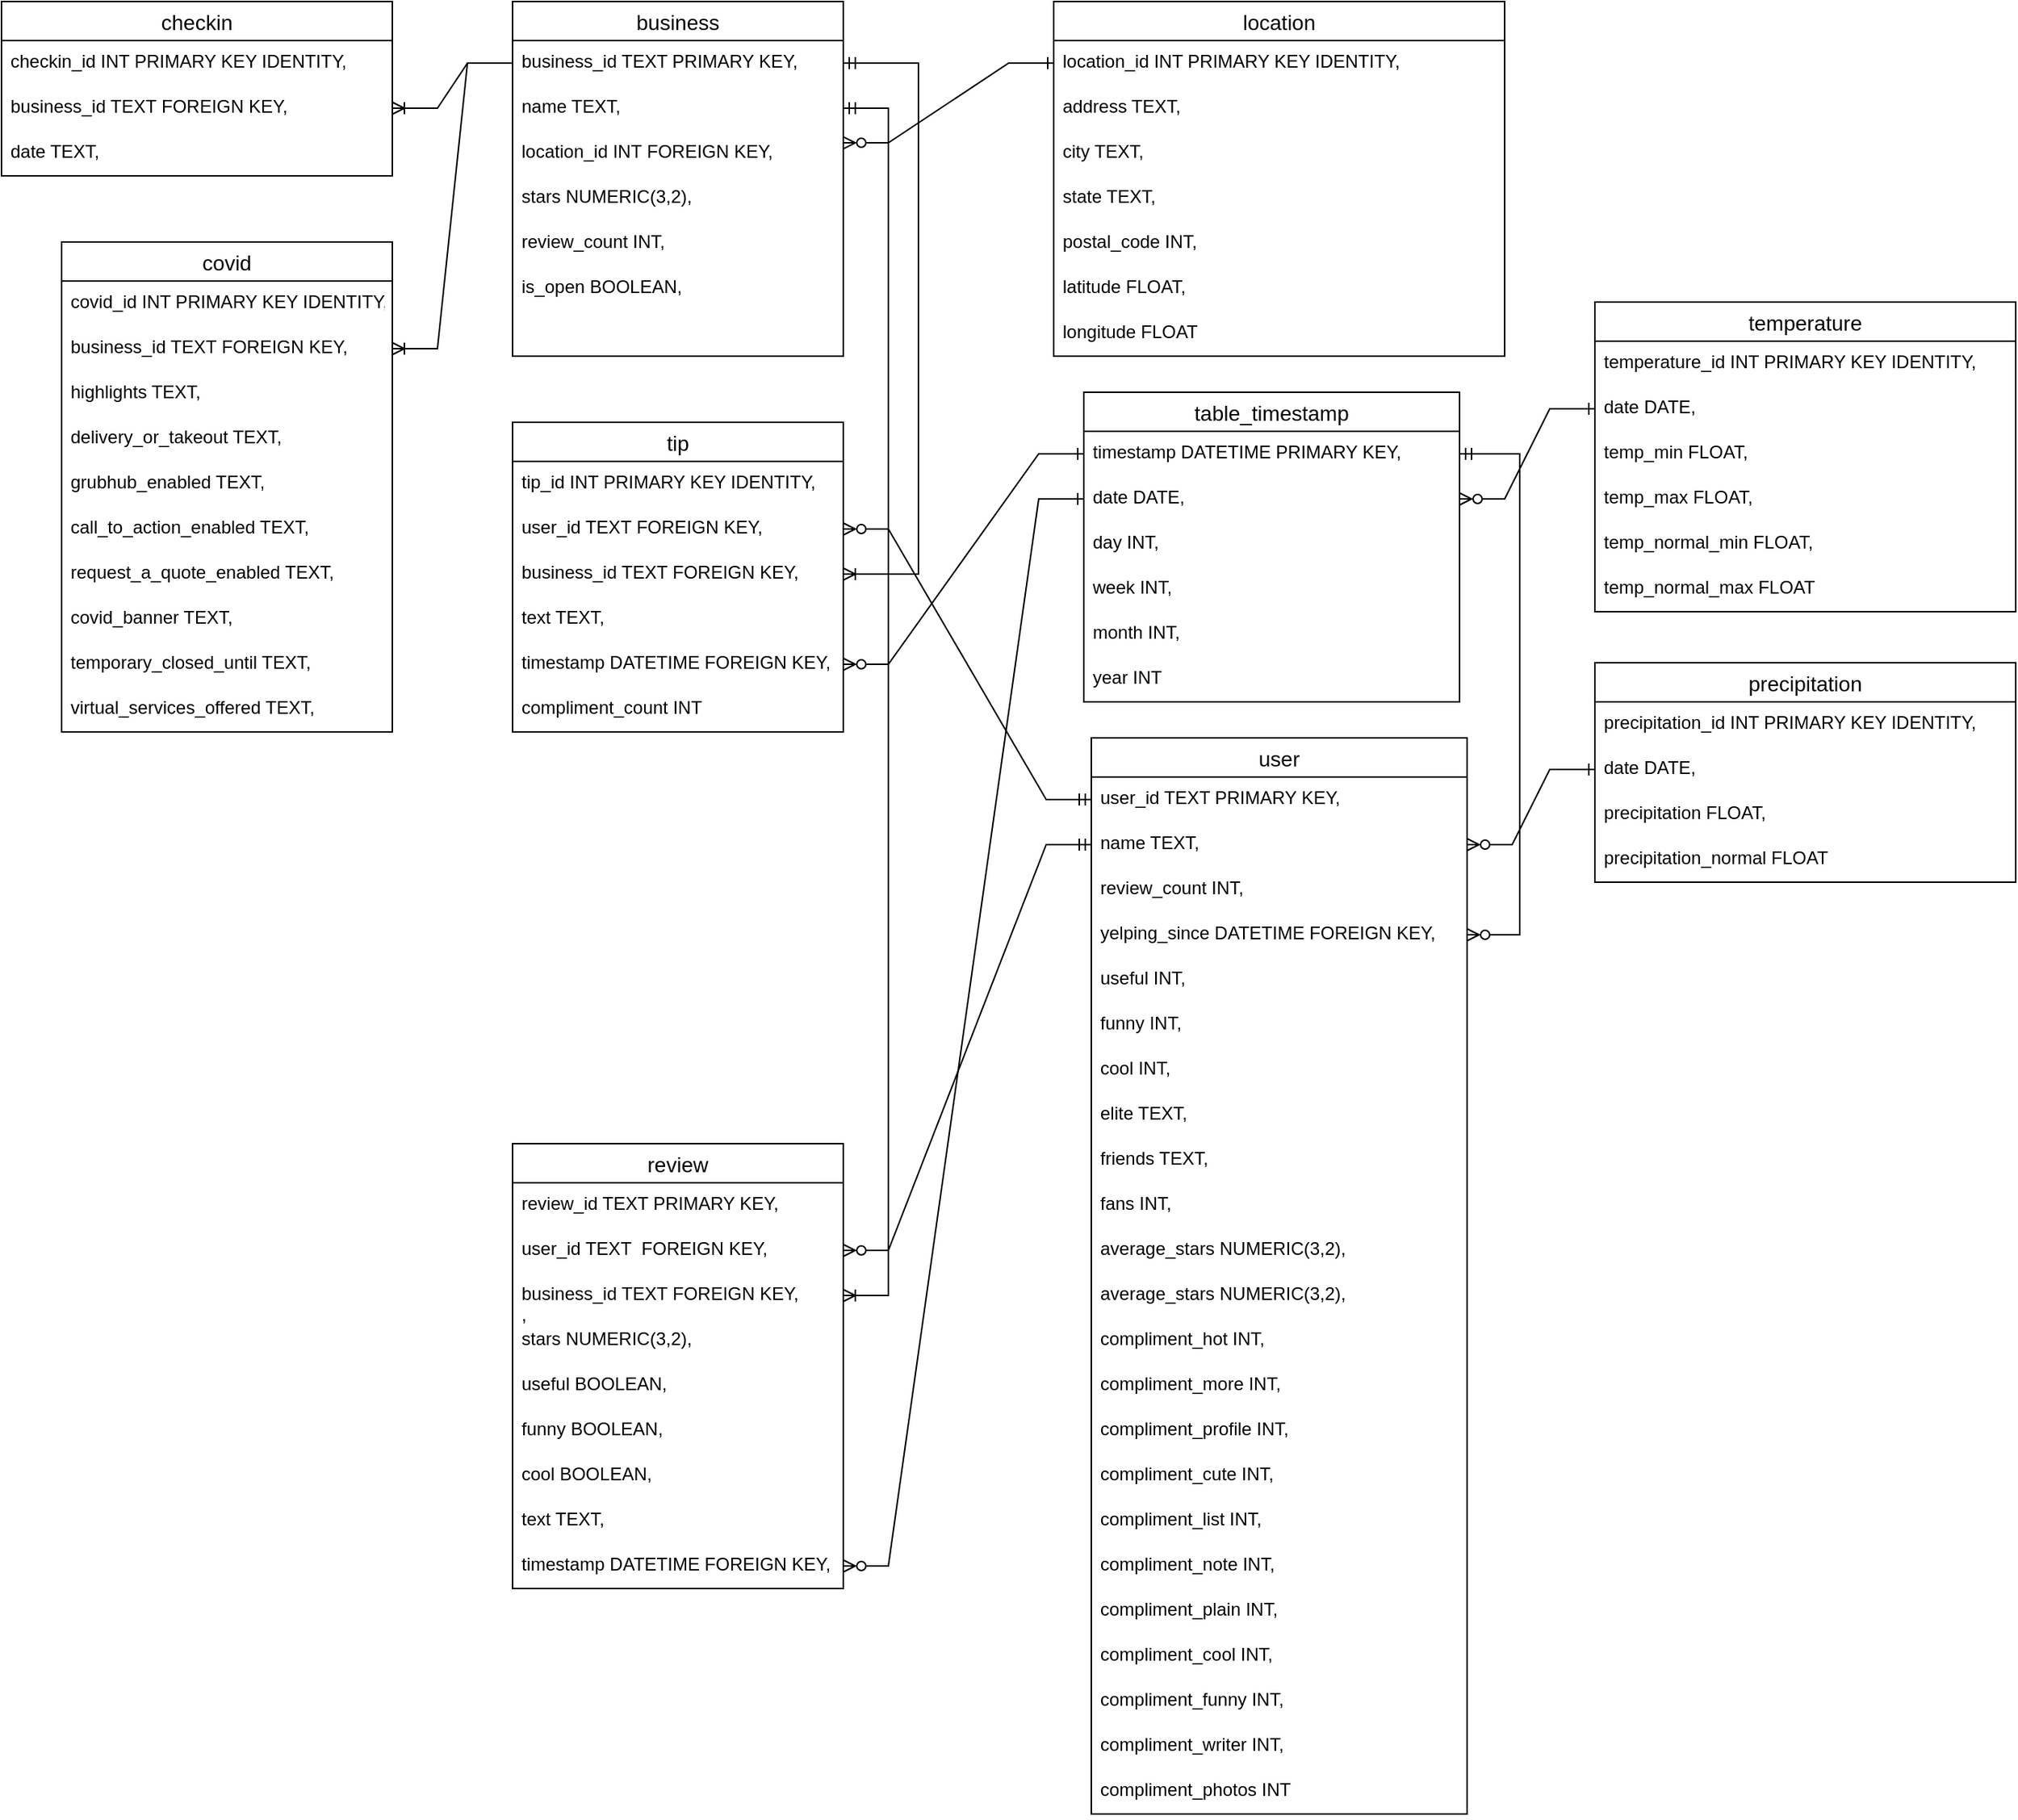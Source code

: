 <mxfile version="16.5.1" type="device"><diagram id="R2lEEEUBdFMjLlhIrx00" name="Page-1"><mxGraphModel dx="1956" dy="892" grid="1" gridSize="10" guides="1" tooltips="1" connect="1" arrows="1" fold="1" page="1" pageScale="1" pageWidth="850" pageHeight="1100" math="0" shadow="0" extFonts="Permanent Marker^https://fonts.googleapis.com/css?family=Permanent+Marker"><root><mxCell id="0"/><mxCell id="1" parent="0"/><mxCell id="qmc-epoBi_el1e1sJfni-77" value="business" style="swimlane;fontStyle=0;childLayout=stackLayout;horizontal=1;startSize=26;horizontalStack=0;resizeParent=1;resizeParentMax=0;resizeLast=0;collapsible=1;marginBottom=0;align=center;fontSize=14;" parent="1" vertex="1"><mxGeometry x="-440" y="40" width="220" height="236" as="geometry"/></mxCell><mxCell id="qmc-epoBi_el1e1sJfni-78" value="business_id         TEXT                        PRIMARY KEY," style="text;strokeColor=none;fillColor=none;spacingLeft=4;spacingRight=4;overflow=hidden;rotatable=0;points=[[0,0.5],[1,0.5]];portConstraint=eastwest;fontSize=12;" parent="qmc-epoBi_el1e1sJfni-77" vertex="1"><mxGeometry y="26" width="220" height="30" as="geometry"/></mxCell><mxCell id="qmc-epoBi_el1e1sJfni-79" value="name                TEXT," style="text;strokeColor=none;fillColor=none;spacingLeft=4;spacingRight=4;overflow=hidden;rotatable=0;points=[[0,0.5],[1,0.5]];portConstraint=eastwest;fontSize=12;" parent="qmc-epoBi_el1e1sJfni-77" vertex="1"><mxGeometry y="56" width="220" height="30" as="geometry"/></mxCell><mxCell id="qmc-epoBi_el1e1sJfni-80" value="location_id         INT FOREIGN KEY," style="text;strokeColor=none;fillColor=none;spacingLeft=4;spacingRight=4;overflow=hidden;rotatable=0;points=[[0,0.5],[1,0.5]];portConstraint=eastwest;fontSize=12;" parent="qmc-epoBi_el1e1sJfni-77" vertex="1"><mxGeometry y="86" width="220" height="30" as="geometry"/></mxCell><mxCell id="qmc-epoBi_el1e1sJfni-84" value="stars               NUMERIC(3,2)," style="text;strokeColor=none;fillColor=none;spacingLeft=4;spacingRight=4;overflow=hidden;rotatable=0;points=[[0,0.5],[1,0.5]];portConstraint=eastwest;fontSize=12;" parent="qmc-epoBi_el1e1sJfni-77" vertex="1"><mxGeometry y="116" width="220" height="30" as="geometry"/></mxCell><mxCell id="qmc-epoBi_el1e1sJfni-83" value="review_count        INT," style="text;strokeColor=none;fillColor=none;spacingLeft=4;spacingRight=4;overflow=hidden;rotatable=0;points=[[0,0.5],[1,0.5]];portConstraint=eastwest;fontSize=12;" parent="qmc-epoBi_el1e1sJfni-77" vertex="1"><mxGeometry y="146" width="220" height="30" as="geometry"/></mxCell><mxCell id="qmc-epoBi_el1e1sJfni-82" value="is_open             BOOLEAN," style="text;strokeColor=none;fillColor=none;spacingLeft=4;spacingRight=4;overflow=hidden;rotatable=0;points=[[0,0.5],[1,0.5]];portConstraint=eastwest;fontSize=12;" parent="qmc-epoBi_el1e1sJfni-77" vertex="1"><mxGeometry y="176" width="220" height="30" as="geometry"/></mxCell><mxCell id="qmc-epoBi_el1e1sJfni-81" style="text;strokeColor=none;fillColor=none;spacingLeft=4;spacingRight=4;overflow=hidden;rotatable=0;points=[[0,0.5],[1,0.5]];portConstraint=eastwest;fontSize=12;" parent="qmc-epoBi_el1e1sJfni-77" vertex="1"><mxGeometry y="206" width="220" height="30" as="geometry"/></mxCell><mxCell id="qmc-epoBi_el1e1sJfni-86" value="location" style="swimlane;fontStyle=0;childLayout=stackLayout;horizontal=1;startSize=26;horizontalStack=0;resizeParent=1;resizeParentMax=0;resizeLast=0;collapsible=1;marginBottom=0;align=center;fontSize=14;" parent="1" vertex="1"><mxGeometry x="-80" y="40" width="300" height="236" as="geometry"/></mxCell><mxCell id="qmc-epoBi_el1e1sJfni-87" value="location_id     INT         PRIMARY KEY         IDENTITY," style="text;strokeColor=none;fillColor=none;spacingLeft=4;spacingRight=4;overflow=hidden;rotatable=0;points=[[0,0.5],[1,0.5]];portConstraint=eastwest;fontSize=12;" parent="qmc-epoBi_el1e1sJfni-86" vertex="1"><mxGeometry y="26" width="300" height="30" as="geometry"/></mxCell><mxCell id="qmc-epoBi_el1e1sJfni-88" value="address         TEXT," style="text;strokeColor=none;fillColor=none;spacingLeft=4;spacingRight=4;overflow=hidden;rotatable=0;points=[[0,0.5],[1,0.5]];portConstraint=eastwest;fontSize=12;" parent="qmc-epoBi_el1e1sJfni-86" vertex="1"><mxGeometry y="56" width="300" height="30" as="geometry"/></mxCell><mxCell id="qmc-epoBi_el1e1sJfni-89" value="city            TEXT," style="text;strokeColor=none;fillColor=none;spacingLeft=4;spacingRight=4;overflow=hidden;rotatable=0;points=[[0,0.5],[1,0.5]];portConstraint=eastwest;fontSize=12;" parent="qmc-epoBi_el1e1sJfni-86" vertex="1"><mxGeometry y="86" width="300" height="30" as="geometry"/></mxCell><mxCell id="qmc-epoBi_el1e1sJfni-90" value="state           TEXT," style="text;strokeColor=none;fillColor=none;spacingLeft=4;spacingRight=4;overflow=hidden;rotatable=0;points=[[0,0.5],[1,0.5]];portConstraint=eastwest;fontSize=12;" parent="qmc-epoBi_el1e1sJfni-86" vertex="1"><mxGeometry y="116" width="300" height="30" as="geometry"/></mxCell><mxCell id="qmc-epoBi_el1e1sJfni-91" value="postal_code     INT," style="text;strokeColor=none;fillColor=none;spacingLeft=4;spacingRight=4;overflow=hidden;rotatable=0;points=[[0,0.5],[1,0.5]];portConstraint=eastwest;fontSize=12;" parent="qmc-epoBi_el1e1sJfni-86" vertex="1"><mxGeometry y="146" width="300" height="30" as="geometry"/></mxCell><mxCell id="qmc-epoBi_el1e1sJfni-92" value="latitude        FLOAT," style="text;strokeColor=none;fillColor=none;spacingLeft=4;spacingRight=4;overflow=hidden;rotatable=0;points=[[0,0.5],[1,0.5]];portConstraint=eastwest;fontSize=12;" parent="qmc-epoBi_el1e1sJfni-86" vertex="1"><mxGeometry y="176" width="300" height="30" as="geometry"/></mxCell><mxCell id="qmc-epoBi_el1e1sJfni-93" value="longitude       FLOAT" style="text;strokeColor=none;fillColor=none;spacingLeft=4;spacingRight=4;overflow=hidden;rotatable=0;points=[[0,0.5],[1,0.5]];portConstraint=eastwest;fontSize=12;" parent="qmc-epoBi_el1e1sJfni-86" vertex="1"><mxGeometry y="206" width="300" height="30" as="geometry"/></mxCell><mxCell id="qmc-epoBi_el1e1sJfni-94" value="" style="edgeStyle=entityRelationEdgeStyle;fontSize=12;html=1;endArrow=ERzeroToMany;rounded=0;exitX=0;exitY=0.5;exitDx=0;exitDy=0;entryX=1;entryY=0.267;entryDx=0;entryDy=0;entryPerimeter=0;startArrow=ERone;startFill=0;endFill=0;" parent="1" source="qmc-epoBi_el1e1sJfni-87" target="qmc-epoBi_el1e1sJfni-80" edge="1"><mxGeometry width="100" height="100" relative="1" as="geometry"><mxPoint x="-40" y="340" as="sourcePoint"/><mxPoint x="60" y="240" as="targetPoint"/></mxGeometry></mxCell><mxCell id="qmc-epoBi_el1e1sJfni-95" value="table_timestamp" style="swimlane;fontStyle=0;childLayout=stackLayout;horizontal=1;startSize=26;horizontalStack=0;resizeParent=1;resizeParentMax=0;resizeLast=0;collapsible=1;marginBottom=0;align=center;fontSize=14;" parent="1" vertex="1"><mxGeometry x="-60" y="300" width="250" height="206" as="geometry"/></mxCell><mxCell id="qmc-epoBi_el1e1sJfni-96" value="timestamp           DATETIME    PRIMARY KEY," style="text;strokeColor=none;fillColor=none;spacingLeft=4;spacingRight=4;overflow=hidden;rotatable=0;points=[[0,0.5],[1,0.5]];portConstraint=eastwest;fontSize=12;" parent="qmc-epoBi_el1e1sJfni-95" vertex="1"><mxGeometry y="26" width="250" height="30" as="geometry"/></mxCell><mxCell id="qmc-epoBi_el1e1sJfni-97" value="date                DATE," style="text;strokeColor=none;fillColor=none;spacingLeft=4;spacingRight=4;overflow=hidden;rotatable=0;points=[[0,0.5],[1,0.5]];portConstraint=eastwest;fontSize=12;" parent="qmc-epoBi_el1e1sJfni-95" vertex="1"><mxGeometry y="56" width="250" height="30" as="geometry"/></mxCell><mxCell id="qmc-epoBi_el1e1sJfni-98" value="day                 INT," style="text;strokeColor=none;fillColor=none;spacingLeft=4;spacingRight=4;overflow=hidden;rotatable=0;points=[[0,0.5],[1,0.5]];portConstraint=eastwest;fontSize=12;" parent="qmc-epoBi_el1e1sJfni-95" vertex="1"><mxGeometry y="86" width="250" height="30" as="geometry"/></mxCell><mxCell id="qmc-epoBi_el1e1sJfni-99" value="week                INT," style="text;strokeColor=none;fillColor=none;spacingLeft=4;spacingRight=4;overflow=hidden;rotatable=0;points=[[0,0.5],[1,0.5]];portConstraint=eastwest;fontSize=12;" parent="qmc-epoBi_el1e1sJfni-95" vertex="1"><mxGeometry y="116" width="250" height="30" as="geometry"/></mxCell><mxCell id="qmc-epoBi_el1e1sJfni-100" value="month               INT," style="text;strokeColor=none;fillColor=none;spacingLeft=4;spacingRight=4;overflow=hidden;rotatable=0;points=[[0,0.5],[1,0.5]];portConstraint=eastwest;fontSize=12;" parent="qmc-epoBi_el1e1sJfni-95" vertex="1"><mxGeometry y="146" width="250" height="30" as="geometry"/></mxCell><mxCell id="qmc-epoBi_el1e1sJfni-101" value="year                INT " style="text;strokeColor=none;fillColor=none;spacingLeft=4;spacingRight=4;overflow=hidden;rotatable=0;points=[[0,0.5],[1,0.5]];portConstraint=eastwest;fontSize=12;" parent="qmc-epoBi_el1e1sJfni-95" vertex="1"><mxGeometry y="176" width="250" height="30" as="geometry"/></mxCell><mxCell id="UftgpexQDigWIvM9Yr_A-1" value="user" style="swimlane;fontStyle=0;childLayout=stackLayout;horizontal=1;startSize=26;horizontalStack=0;resizeParent=1;resizeParentMax=0;resizeLast=0;collapsible=1;marginBottom=0;align=center;fontSize=14;" parent="1" vertex="1"><mxGeometry x="-55" y="530" width="250" height="716" as="geometry"/></mxCell><mxCell id="UftgpexQDigWIvM9Yr_A-2" value="user_id             TEXT            PRIMARY KEY," style="text;strokeColor=none;fillColor=none;spacingLeft=4;spacingRight=4;overflow=hidden;rotatable=0;points=[[0,0.5],[1,0.5]];portConstraint=eastwest;fontSize=12;" parent="UftgpexQDigWIvM9Yr_A-1" vertex="1"><mxGeometry y="26" width="250" height="30" as="geometry"/></mxCell><mxCell id="UftgpexQDigWIvM9Yr_A-3" value="name                TEXT," style="text;strokeColor=none;fillColor=none;spacingLeft=4;spacingRight=4;overflow=hidden;rotatable=0;points=[[0,0.5],[1,0.5]];portConstraint=eastwest;fontSize=12;" parent="UftgpexQDigWIvM9Yr_A-1" vertex="1"><mxGeometry y="56" width="250" height="30" as="geometry"/></mxCell><mxCell id="UftgpexQDigWIvM9Yr_A-4" value="review_count        INT," style="text;strokeColor=none;fillColor=none;spacingLeft=4;spacingRight=4;overflow=hidden;rotatable=0;points=[[0,0.5],[1,0.5]];portConstraint=eastwest;fontSize=12;" parent="UftgpexQDigWIvM9Yr_A-1" vertex="1"><mxGeometry y="86" width="250" height="30" as="geometry"/></mxCell><mxCell id="UftgpexQDigWIvM9Yr_A-23" value="yelping_since       DATETIME FOREIGN KEY," style="text;strokeColor=none;fillColor=none;spacingLeft=4;spacingRight=4;overflow=hidden;rotatable=0;points=[[0,0.5],[1,0.5]];portConstraint=eastwest;fontSize=12;" parent="UftgpexQDigWIvM9Yr_A-1" vertex="1"><mxGeometry y="116" width="250" height="30" as="geometry"/></mxCell><mxCell id="UftgpexQDigWIvM9Yr_A-22" value="useful              INT," style="text;strokeColor=none;fillColor=none;spacingLeft=4;spacingRight=4;overflow=hidden;rotatable=0;points=[[0,0.5],[1,0.5]];portConstraint=eastwest;fontSize=12;" parent="UftgpexQDigWIvM9Yr_A-1" vertex="1"><mxGeometry y="146" width="250" height="30" as="geometry"/></mxCell><mxCell id="UftgpexQDigWIvM9Yr_A-21" value="funny               INT," style="text;strokeColor=none;fillColor=none;spacingLeft=4;spacingRight=4;overflow=hidden;rotatable=0;points=[[0,0.5],[1,0.5]];portConstraint=eastwest;fontSize=12;" parent="UftgpexQDigWIvM9Yr_A-1" vertex="1"><mxGeometry y="176" width="250" height="30" as="geometry"/></mxCell><mxCell id="UftgpexQDigWIvM9Yr_A-20" value="cool                INT," style="text;strokeColor=none;fillColor=none;spacingLeft=4;spacingRight=4;overflow=hidden;rotatable=0;points=[[0,0.5],[1,0.5]];portConstraint=eastwest;fontSize=12;" parent="UftgpexQDigWIvM9Yr_A-1" vertex="1"><mxGeometry y="206" width="250" height="30" as="geometry"/></mxCell><mxCell id="UftgpexQDigWIvM9Yr_A-19" value="elite               TEXT," style="text;strokeColor=none;fillColor=none;spacingLeft=4;spacingRight=4;overflow=hidden;rotatable=0;points=[[0,0.5],[1,0.5]];portConstraint=eastwest;fontSize=12;" parent="UftgpexQDigWIvM9Yr_A-1" vertex="1"><mxGeometry y="236" width="250" height="30" as="geometry"/></mxCell><mxCell id="UftgpexQDigWIvM9Yr_A-18" value="friends             TEXT," style="text;strokeColor=none;fillColor=none;spacingLeft=4;spacingRight=4;overflow=hidden;rotatable=0;points=[[0,0.5],[1,0.5]];portConstraint=eastwest;fontSize=12;" parent="UftgpexQDigWIvM9Yr_A-1" vertex="1"><mxGeometry y="266" width="250" height="30" as="geometry"/></mxCell><mxCell id="UftgpexQDigWIvM9Yr_A-17" value="fans                INT," style="text;strokeColor=none;fillColor=none;spacingLeft=4;spacingRight=4;overflow=hidden;rotatable=0;points=[[0,0.5],[1,0.5]];portConstraint=eastwest;fontSize=12;" parent="UftgpexQDigWIvM9Yr_A-1" vertex="1"><mxGeometry y="296" width="250" height="30" as="geometry"/></mxCell><mxCell id="5-owj_jJQ_CbUfEJxvVp-1" value="average_stars       NUMERIC(3,2)," style="text;strokeColor=none;fillColor=none;spacingLeft=4;spacingRight=4;overflow=hidden;rotatable=0;points=[[0,0.5],[1,0.5]];portConstraint=eastwest;fontSize=12;" vertex="1" parent="UftgpexQDigWIvM9Yr_A-1"><mxGeometry y="326" width="250" height="30" as="geometry"/></mxCell><mxCell id="UftgpexQDigWIvM9Yr_A-16" value="average_stars       NUMERIC(3,2)," style="text;strokeColor=none;fillColor=none;spacingLeft=4;spacingRight=4;overflow=hidden;rotatable=0;points=[[0,0.5],[1,0.5]];portConstraint=eastwest;fontSize=12;" parent="UftgpexQDigWIvM9Yr_A-1" vertex="1"><mxGeometry y="356" width="250" height="30" as="geometry"/></mxCell><mxCell id="UftgpexQDigWIvM9Yr_A-15" value="compliment_hot      INT," style="text;strokeColor=none;fillColor=none;spacingLeft=4;spacingRight=4;overflow=hidden;rotatable=0;points=[[0,0.5],[1,0.5]];portConstraint=eastwest;fontSize=12;" parent="UftgpexQDigWIvM9Yr_A-1" vertex="1"><mxGeometry y="386" width="250" height="30" as="geometry"/></mxCell><mxCell id="UftgpexQDigWIvM9Yr_A-14" value="compliment_more     INT," style="text;strokeColor=none;fillColor=none;spacingLeft=4;spacingRight=4;overflow=hidden;rotatable=0;points=[[0,0.5],[1,0.5]];portConstraint=eastwest;fontSize=12;" parent="UftgpexQDigWIvM9Yr_A-1" vertex="1"><mxGeometry y="416" width="250" height="30" as="geometry"/></mxCell><mxCell id="UftgpexQDigWIvM9Yr_A-13" value="compliment_profile  INT," style="text;strokeColor=none;fillColor=none;spacingLeft=4;spacingRight=4;overflow=hidden;rotatable=0;points=[[0,0.5],[1,0.5]];portConstraint=eastwest;fontSize=12;" parent="UftgpexQDigWIvM9Yr_A-1" vertex="1"><mxGeometry y="446" width="250" height="30" as="geometry"/></mxCell><mxCell id="UftgpexQDigWIvM9Yr_A-12" value="compliment_cute     INT," style="text;strokeColor=none;fillColor=none;spacingLeft=4;spacingRight=4;overflow=hidden;rotatable=0;points=[[0,0.5],[1,0.5]];portConstraint=eastwest;fontSize=12;" parent="UftgpexQDigWIvM9Yr_A-1" vertex="1"><mxGeometry y="476" width="250" height="30" as="geometry"/></mxCell><mxCell id="UftgpexQDigWIvM9Yr_A-11" value="compliment_list     INT," style="text;strokeColor=none;fillColor=none;spacingLeft=4;spacingRight=4;overflow=hidden;rotatable=0;points=[[0,0.5],[1,0.5]];portConstraint=eastwest;fontSize=12;" parent="UftgpexQDigWIvM9Yr_A-1" vertex="1"><mxGeometry y="506" width="250" height="30" as="geometry"/></mxCell><mxCell id="UftgpexQDigWIvM9Yr_A-10" value="compliment_note     INT," style="text;strokeColor=none;fillColor=none;spacingLeft=4;spacingRight=4;overflow=hidden;rotatable=0;points=[[0,0.5],[1,0.5]];portConstraint=eastwest;fontSize=12;" parent="UftgpexQDigWIvM9Yr_A-1" vertex="1"><mxGeometry y="536" width="250" height="30" as="geometry"/></mxCell><mxCell id="UftgpexQDigWIvM9Yr_A-9" value="compliment_plain    INT," style="text;strokeColor=none;fillColor=none;spacingLeft=4;spacingRight=4;overflow=hidden;rotatable=0;points=[[0,0.5],[1,0.5]];portConstraint=eastwest;fontSize=12;" parent="UftgpexQDigWIvM9Yr_A-1" vertex="1"><mxGeometry y="566" width="250" height="30" as="geometry"/></mxCell><mxCell id="UftgpexQDigWIvM9Yr_A-8" value="compliment_cool     INT," style="text;strokeColor=none;fillColor=none;spacingLeft=4;spacingRight=4;overflow=hidden;rotatable=0;points=[[0,0.5],[1,0.5]];portConstraint=eastwest;fontSize=12;" parent="UftgpexQDigWIvM9Yr_A-1" vertex="1"><mxGeometry y="596" width="250" height="30" as="geometry"/></mxCell><mxCell id="UftgpexQDigWIvM9Yr_A-5" value="compliment_funny    INT," style="text;strokeColor=none;fillColor=none;spacingLeft=4;spacingRight=4;overflow=hidden;rotatable=0;points=[[0,0.5],[1,0.5]];portConstraint=eastwest;fontSize=12;" parent="UftgpexQDigWIvM9Yr_A-1" vertex="1"><mxGeometry y="626" width="250" height="30" as="geometry"/></mxCell><mxCell id="UftgpexQDigWIvM9Yr_A-6" value="compliment_writer   INT," style="text;strokeColor=none;fillColor=none;spacingLeft=4;spacingRight=4;overflow=hidden;rotatable=0;points=[[0,0.5],[1,0.5]];portConstraint=eastwest;fontSize=12;" parent="UftgpexQDigWIvM9Yr_A-1" vertex="1"><mxGeometry y="656" width="250" height="30" as="geometry"/></mxCell><mxCell id="UftgpexQDigWIvM9Yr_A-7" value="compliment_photos   INT" style="text;strokeColor=none;fillColor=none;spacingLeft=4;spacingRight=4;overflow=hidden;rotatable=0;points=[[0,0.5],[1,0.5]];portConstraint=eastwest;fontSize=12;" parent="UftgpexQDigWIvM9Yr_A-1" vertex="1"><mxGeometry y="686" width="250" height="30" as="geometry"/></mxCell><mxCell id="UftgpexQDigWIvM9Yr_A-26" value="tip" style="swimlane;fontStyle=0;childLayout=stackLayout;horizontal=1;startSize=26;horizontalStack=0;resizeParent=1;resizeParentMax=0;resizeLast=0;collapsible=1;marginBottom=0;align=center;fontSize=14;" parent="1" vertex="1"><mxGeometry x="-440" y="320" width="220" height="206" as="geometry"/></mxCell><mxCell id="UftgpexQDigWIvM9Yr_A-27" value="tip_id              INT         PRIMARY KEY     IDENTITY," style="text;strokeColor=none;fillColor=none;spacingLeft=4;spacingRight=4;overflow=hidden;rotatable=0;points=[[0,0.5],[1,0.5]];portConstraint=eastwest;fontSize=12;" parent="UftgpexQDigWIvM9Yr_A-26" vertex="1"><mxGeometry y="26" width="220" height="30" as="geometry"/></mxCell><mxCell id="UftgpexQDigWIvM9Yr_A-28" value="user_id             TEXT FOREIGN KEY," style="text;strokeColor=none;fillColor=none;spacingLeft=4;spacingRight=4;overflow=hidden;rotatable=0;points=[[0,0.5],[1,0.5]];portConstraint=eastwest;fontSize=12;" parent="UftgpexQDigWIvM9Yr_A-26" vertex="1"><mxGeometry y="56" width="220" height="30" as="geometry"/></mxCell><mxCell id="UftgpexQDigWIvM9Yr_A-29" value="business_id         TEXT FOREIGN KEY," style="text;strokeColor=none;fillColor=none;spacingLeft=4;spacingRight=4;overflow=hidden;rotatable=0;points=[[0,0.5],[1,0.5]];portConstraint=eastwest;fontSize=12;" parent="UftgpexQDigWIvM9Yr_A-26" vertex="1"><mxGeometry y="86" width="220" height="30" as="geometry"/></mxCell><mxCell id="UftgpexQDigWIvM9Yr_A-30" value="text                TEXT," style="text;strokeColor=none;fillColor=none;spacingLeft=4;spacingRight=4;overflow=hidden;rotatable=0;points=[[0,0.5],[1,0.5]];portConstraint=eastwest;fontSize=12;" parent="UftgpexQDigWIvM9Yr_A-26" vertex="1"><mxGeometry y="116" width="220" height="30" as="geometry"/></mxCell><mxCell id="UftgpexQDigWIvM9Yr_A-31" value="timestamp           DATETIME FOREIGN KEY," style="text;strokeColor=none;fillColor=none;spacingLeft=4;spacingRight=4;overflow=hidden;rotatable=0;points=[[0,0.5],[1,0.5]];portConstraint=eastwest;fontSize=12;" parent="UftgpexQDigWIvM9Yr_A-26" vertex="1"><mxGeometry y="146" width="220" height="30" as="geometry"/></mxCell><mxCell id="UftgpexQDigWIvM9Yr_A-32" value="compliment_count    INT" style="text;strokeColor=none;fillColor=none;spacingLeft=4;spacingRight=4;overflow=hidden;rotatable=0;points=[[0,0.5],[1,0.5]];portConstraint=eastwest;fontSize=12;" parent="UftgpexQDigWIvM9Yr_A-26" vertex="1"><mxGeometry y="176" width="220" height="30" as="geometry"/></mxCell><mxCell id="UftgpexQDigWIvM9Yr_A-33" value="" style="edgeStyle=entityRelationEdgeStyle;fontSize=12;html=1;endArrow=ERzeroToMany;rounded=0;exitX=0;exitY=0.5;exitDx=0;exitDy=0;entryX=1;entryY=0.5;entryDx=0;entryDy=0;strokeColor=default;startArrow=ERmandOne;startFill=0;endFill=0;" parent="1" source="UftgpexQDigWIvM9Yr_A-2" target="UftgpexQDigWIvM9Yr_A-28" edge="1"><mxGeometry width="100" height="100" relative="1" as="geometry"><mxPoint x="-140" y="631" as="sourcePoint"/><mxPoint x="-50" y="511" as="targetPoint"/></mxGeometry></mxCell><mxCell id="UftgpexQDigWIvM9Yr_A-34" value="" style="edgeStyle=orthogonalEdgeStyle;fontSize=12;html=1;endArrow=ERoneToMany;rounded=0;exitX=1;exitY=0.5;exitDx=0;exitDy=0;entryX=1;entryY=0.5;entryDx=0;entryDy=0;startArrow=ERmandOne;startFill=0;" parent="1" source="qmc-epoBi_el1e1sJfni-78" target="UftgpexQDigWIvM9Yr_A-29" edge="1"><mxGeometry width="100" height="100" relative="1" as="geometry"><mxPoint x="-50" y="421" as="sourcePoint"/><mxPoint x="-150" y="480" as="targetPoint"/><Array as="points"><mxPoint x="-170" y="81"/><mxPoint x="-170" y="421"/></Array></mxGeometry></mxCell><mxCell id="UftgpexQDigWIvM9Yr_A-35" value="" style="edgeStyle=entityRelationEdgeStyle;fontSize=12;html=1;endArrow=ERzeroToMany;rounded=0;entryX=1;entryY=0.5;entryDx=0;entryDy=0;startArrow=ERone;startFill=0;endFill=0;" parent="1" source="qmc-epoBi_el1e1sJfni-96" target="UftgpexQDigWIvM9Yr_A-31" edge="1"><mxGeometry width="100" height="100" relative="1" as="geometry"><mxPoint x="-140" y="631" as="sourcePoint"/><mxPoint x="-50" y="511" as="targetPoint"/></mxGeometry></mxCell><mxCell id="UftgpexQDigWIvM9Yr_A-38" value="review" style="swimlane;fontStyle=0;childLayout=stackLayout;horizontal=1;startSize=26;horizontalStack=0;resizeParent=1;resizeParentMax=0;resizeLast=0;collapsible=1;marginBottom=0;align=center;fontSize=14;" parent="1" vertex="1"><mxGeometry x="-440" y="800" width="220" height="296" as="geometry"/></mxCell><mxCell id="UftgpexQDigWIvM9Yr_A-39" value="review_id           TEXT        PRIMARY KEY," style="text;strokeColor=none;fillColor=none;spacingLeft=4;spacingRight=4;overflow=hidden;rotatable=0;points=[[0,0.5],[1,0.5]];portConstraint=eastwest;fontSize=12;" parent="UftgpexQDigWIvM9Yr_A-38" vertex="1"><mxGeometry y="26" width="220" height="30" as="geometry"/></mxCell><mxCell id="UftgpexQDigWIvM9Yr_A-40" value="user_id             TEXT  FOREIGN KEY," style="text;strokeColor=none;fillColor=none;spacingLeft=4;spacingRight=4;overflow=hidden;rotatable=0;points=[[0,0.5],[1,0.5]];portConstraint=eastwest;fontSize=12;" parent="UftgpexQDigWIvM9Yr_A-38" vertex="1"><mxGeometry y="56" width="220" height="30" as="geometry"/></mxCell><mxCell id="UftgpexQDigWIvM9Yr_A-41" value="business_id         TEXT FOREIGN KEY,&#10;," style="text;strokeColor=none;fillColor=none;spacingLeft=4;spacingRight=4;overflow=hidden;rotatable=0;points=[[0,0.5],[1,0.5]];portConstraint=eastwest;fontSize=12;" parent="UftgpexQDigWIvM9Yr_A-38" vertex="1"><mxGeometry y="86" width="220" height="30" as="geometry"/></mxCell><mxCell id="UftgpexQDigWIvM9Yr_A-42" value="stars               NUMERIC(3,2)," style="text;strokeColor=none;fillColor=none;spacingLeft=4;spacingRight=4;overflow=hidden;rotatable=0;points=[[0,0.5],[1,0.5]];portConstraint=eastwest;fontSize=12;" parent="UftgpexQDigWIvM9Yr_A-38" vertex="1"><mxGeometry y="116" width="220" height="30" as="geometry"/></mxCell><mxCell id="UftgpexQDigWIvM9Yr_A-43" value="useful              BOOLEAN," style="text;strokeColor=none;fillColor=none;spacingLeft=4;spacingRight=4;overflow=hidden;rotatable=0;points=[[0,0.5],[1,0.5]];portConstraint=eastwest;fontSize=12;" parent="UftgpexQDigWIvM9Yr_A-38" vertex="1"><mxGeometry y="146" width="220" height="30" as="geometry"/></mxCell><mxCell id="UftgpexQDigWIvM9Yr_A-44" value="funny               BOOLEAN," style="text;strokeColor=none;fillColor=none;spacingLeft=4;spacingRight=4;overflow=hidden;rotatable=0;points=[[0,0.5],[1,0.5]];portConstraint=eastwest;fontSize=12;" parent="UftgpexQDigWIvM9Yr_A-38" vertex="1"><mxGeometry y="176" width="220" height="30" as="geometry"/></mxCell><mxCell id="UftgpexQDigWIvM9Yr_A-48" value="cool                BOOLEAN," style="text;strokeColor=none;fillColor=none;spacingLeft=4;spacingRight=4;overflow=hidden;rotatable=0;points=[[0,0.5],[1,0.5]];portConstraint=eastwest;fontSize=12;" parent="UftgpexQDigWIvM9Yr_A-38" vertex="1"><mxGeometry y="206" width="220" height="30" as="geometry"/></mxCell><mxCell id="UftgpexQDigWIvM9Yr_A-47" value="text                TEXT," style="text;strokeColor=none;fillColor=none;spacingLeft=4;spacingRight=4;overflow=hidden;rotatable=0;points=[[0,0.5],[1,0.5]];portConstraint=eastwest;fontSize=12;" parent="UftgpexQDigWIvM9Yr_A-38" vertex="1"><mxGeometry y="236" width="220" height="30" as="geometry"/></mxCell><mxCell id="UftgpexQDigWIvM9Yr_A-45" value="timestamp           DATETIME FOREIGN KEY," style="text;strokeColor=none;fillColor=none;spacingLeft=4;spacingRight=4;overflow=hidden;rotatable=0;points=[[0,0.5],[1,0.5]];portConstraint=eastwest;fontSize=12;" parent="UftgpexQDigWIvM9Yr_A-38" vertex="1"><mxGeometry y="266" width="220" height="30" as="geometry"/></mxCell><mxCell id="UftgpexQDigWIvM9Yr_A-49" value="" style="edgeStyle=entityRelationEdgeStyle;fontSize=12;html=1;endArrow=ERzeroToMany;rounded=0;exitX=0;exitY=0.5;exitDx=0;exitDy=0;entryX=1;entryY=0.5;entryDx=0;entryDy=0;endFill=0;startArrow=ERone;startFill=0;" parent="1" source="qmc-epoBi_el1e1sJfni-97" target="UftgpexQDigWIvM9Yr_A-45" edge="1"><mxGeometry width="100" height="100" relative="1" as="geometry"><mxPoint x="-210" y="611" as="sourcePoint"/><mxPoint x="-50" y="511" as="targetPoint"/></mxGeometry></mxCell><mxCell id="UftgpexQDigWIvM9Yr_A-50" value="" style="edgeStyle=entityRelationEdgeStyle;fontSize=12;html=1;endArrow=ERzeroToMany;rounded=0;exitX=0;exitY=0.5;exitDx=0;exitDy=0;entryX=1;entryY=0.5;entryDx=0;entryDy=0;endFill=0;startArrow=ERmandOne;startFill=0;" parent="1" source="UftgpexQDigWIvM9Yr_A-3" target="UftgpexQDigWIvM9Yr_A-40" edge="1"><mxGeometry width="100" height="100" relative="1" as="geometry"><mxPoint x="-50" y="421" as="sourcePoint"/><mxPoint x="-210" y="401" as="targetPoint"/></mxGeometry></mxCell><mxCell id="UftgpexQDigWIvM9Yr_A-51" value="" style="edgeStyle=entityRelationEdgeStyle;fontSize=12;html=1;endArrow=ERoneToMany;rounded=0;exitX=1;exitY=0.5;exitDx=0;exitDy=0;startArrow=ERmandOne;startFill=0;" parent="1" target="UftgpexQDigWIvM9Yr_A-41" edge="1" source="qmc-epoBi_el1e1sJfni-79"><mxGeometry width="100" height="100" relative="1" as="geometry"><mxPoint x="-220" y="80" as="sourcePoint"/><mxPoint x="-140" y="800" as="targetPoint"/></mxGeometry></mxCell><mxCell id="UftgpexQDigWIvM9Yr_A-52" value="checkin" style="swimlane;fontStyle=0;childLayout=stackLayout;horizontal=1;startSize=26;horizontalStack=0;resizeParent=1;resizeParentMax=0;resizeLast=0;collapsible=1;marginBottom=0;align=center;fontSize=14;" parent="1" vertex="1"><mxGeometry x="-780" y="40" width="260" height="116" as="geometry"/></mxCell><mxCell id="UftgpexQDigWIvM9Yr_A-53" value="checkin_id          INT     PRIMARY KEY         IDENTITY," style="text;strokeColor=none;fillColor=none;spacingLeft=4;spacingRight=4;overflow=hidden;rotatable=0;points=[[0,0.5],[1,0.5]];portConstraint=eastwest;fontSize=12;" parent="UftgpexQDigWIvM9Yr_A-52" vertex="1"><mxGeometry y="26" width="260" height="30" as="geometry"/></mxCell><mxCell id="UftgpexQDigWIvM9Yr_A-54" value="business_id         TEXT FOREIGN KEY," style="text;strokeColor=none;fillColor=none;spacingLeft=4;spacingRight=4;overflow=hidden;rotatable=0;points=[[0,0.5],[1,0.5]];portConstraint=eastwest;fontSize=12;" parent="UftgpexQDigWIvM9Yr_A-52" vertex="1"><mxGeometry y="56" width="260" height="30" as="geometry"/></mxCell><mxCell id="UftgpexQDigWIvM9Yr_A-55" value="date                TEXT," style="text;strokeColor=none;fillColor=none;spacingLeft=4;spacingRight=4;overflow=hidden;rotatable=0;points=[[0,0.5],[1,0.5]];portConstraint=eastwest;fontSize=12;" parent="UftgpexQDigWIvM9Yr_A-52" vertex="1"><mxGeometry y="86" width="260" height="30" as="geometry"/></mxCell><mxCell id="UftgpexQDigWIvM9Yr_A-60" value="" style="edgeStyle=entityRelationEdgeStyle;fontSize=12;html=1;endArrow=ERoneToMany;rounded=0;exitX=0;exitY=0.5;exitDx=0;exitDy=0;entryX=1;entryY=0.5;entryDx=0;entryDy=0;" parent="1" source="qmc-epoBi_el1e1sJfni-78" target="UftgpexQDigWIvM9Yr_A-54" edge="1"><mxGeometry width="100" height="100" relative="1" as="geometry"><mxPoint x="-210" y="90" as="sourcePoint"/><mxPoint x="-550" y="470" as="targetPoint"/></mxGeometry></mxCell><mxCell id="UftgpexQDigWIvM9Yr_A-61" value="covid" style="swimlane;fontStyle=0;childLayout=stackLayout;horizontal=1;startSize=26;horizontalStack=0;resizeParent=1;resizeParentMax=0;resizeLast=0;collapsible=1;marginBottom=0;align=center;fontSize=14;" parent="1" vertex="1"><mxGeometry x="-740" y="200" width="220" height="326" as="geometry"/></mxCell><mxCell id="UftgpexQDigWIvM9Yr_A-62" value="covid_id                    INT     PRIMARY KEY         IDENTITY," style="text;strokeColor=none;fillColor=none;spacingLeft=4;spacingRight=4;overflow=hidden;rotatable=0;points=[[0,0.5],[1,0.5]];portConstraint=eastwest;fontSize=12;" parent="UftgpexQDigWIvM9Yr_A-61" vertex="1"><mxGeometry y="26" width="220" height="30" as="geometry"/></mxCell><mxCell id="UftgpexQDigWIvM9Yr_A-63" value="business_id                 TEXT FOREIGN KEY," style="text;strokeColor=none;fillColor=none;spacingLeft=4;spacingRight=4;overflow=hidden;rotatable=0;points=[[0,0.5],[1,0.5]];portConstraint=eastwest;fontSize=12;" parent="UftgpexQDigWIvM9Yr_A-61" vertex="1"><mxGeometry y="56" width="220" height="30" as="geometry"/></mxCell><mxCell id="UftgpexQDigWIvM9Yr_A-64" value="highlights                  TEXT," style="text;strokeColor=none;fillColor=none;spacingLeft=4;spacingRight=4;overflow=hidden;rotatable=0;points=[[0,0.5],[1,0.5]];portConstraint=eastwest;fontSize=12;" parent="UftgpexQDigWIvM9Yr_A-61" vertex="1"><mxGeometry y="86" width="220" height="30" as="geometry"/></mxCell><mxCell id="UftgpexQDigWIvM9Yr_A-65" value="delivery_or_takeout         TEXT," style="text;strokeColor=none;fillColor=none;spacingLeft=4;spacingRight=4;overflow=hidden;rotatable=0;points=[[0,0.5],[1,0.5]];portConstraint=eastwest;fontSize=12;" parent="UftgpexQDigWIvM9Yr_A-61" vertex="1"><mxGeometry y="116" width="220" height="30" as="geometry"/></mxCell><mxCell id="UftgpexQDigWIvM9Yr_A-66" value="grubhub_enabled             TEXT," style="text;strokeColor=none;fillColor=none;spacingLeft=4;spacingRight=4;overflow=hidden;rotatable=0;points=[[0,0.5],[1,0.5]];portConstraint=eastwest;fontSize=12;" parent="UftgpexQDigWIvM9Yr_A-61" vertex="1"><mxGeometry y="146" width="220" height="30" as="geometry"/></mxCell><mxCell id="UftgpexQDigWIvM9Yr_A-67" value="call_to_action_enabled      TEXT," style="text;strokeColor=none;fillColor=none;spacingLeft=4;spacingRight=4;overflow=hidden;rotatable=0;points=[[0,0.5],[1,0.5]];portConstraint=eastwest;fontSize=12;" parent="UftgpexQDigWIvM9Yr_A-61" vertex="1"><mxGeometry y="176" width="220" height="30" as="geometry"/></mxCell><mxCell id="UftgpexQDigWIvM9Yr_A-68" value="request_a_quote_enabled     TEXT," style="text;strokeColor=none;fillColor=none;spacingLeft=4;spacingRight=4;overflow=hidden;rotatable=0;points=[[0,0.5],[1,0.5]];portConstraint=eastwest;fontSize=12;" parent="UftgpexQDigWIvM9Yr_A-61" vertex="1"><mxGeometry y="206" width="220" height="30" as="geometry"/></mxCell><mxCell id="UftgpexQDigWIvM9Yr_A-73" value="covid_banner                TEXT," style="text;strokeColor=none;fillColor=none;spacingLeft=4;spacingRight=4;overflow=hidden;rotatable=0;points=[[0,0.5],[1,0.5]];portConstraint=eastwest;fontSize=12;" parent="UftgpexQDigWIvM9Yr_A-61" vertex="1"><mxGeometry y="236" width="220" height="30" as="geometry"/></mxCell><mxCell id="UftgpexQDigWIvM9Yr_A-72" value="temporary_closed_until      TEXT," style="text;strokeColor=none;fillColor=none;spacingLeft=4;spacingRight=4;overflow=hidden;rotatable=0;points=[[0,0.5],[1,0.5]];portConstraint=eastwest;fontSize=12;" parent="UftgpexQDigWIvM9Yr_A-61" vertex="1"><mxGeometry y="266" width="220" height="30" as="geometry"/></mxCell><mxCell id="UftgpexQDigWIvM9Yr_A-71" value="virtual_services_offered    TEXT," style="text;strokeColor=none;fillColor=none;spacingLeft=4;spacingRight=4;overflow=hidden;rotatable=0;points=[[0,0.5],[1,0.5]];portConstraint=eastwest;fontSize=12;" parent="UftgpexQDigWIvM9Yr_A-61" vertex="1"><mxGeometry y="296" width="220" height="30" as="geometry"/></mxCell><mxCell id="UftgpexQDigWIvM9Yr_A-74" value="" style="edgeStyle=entityRelationEdgeStyle;fontSize=12;html=1;endArrow=ERoneToMany;rounded=0;exitX=0;exitY=0.5;exitDx=0;exitDy=0;entryX=1;entryY=0.5;entryDx=0;entryDy=0;" parent="1" source="qmc-epoBi_el1e1sJfni-78" target="UftgpexQDigWIvM9Yr_A-63" edge="1"><mxGeometry width="100" height="100" relative="1" as="geometry"><mxPoint x="-430" y="91" as="sourcePoint"/><mxPoint x="-510" y="121" as="targetPoint"/></mxGeometry></mxCell><mxCell id="UftgpexQDigWIvM9Yr_A-75" value="temperature" style="swimlane;fontStyle=0;childLayout=stackLayout;horizontal=1;startSize=26;horizontalStack=0;resizeParent=1;resizeParentMax=0;resizeLast=0;collapsible=1;marginBottom=0;align=center;fontSize=14;" parent="1" vertex="1"><mxGeometry x="280" y="240" width="280" height="206" as="geometry"/></mxCell><mxCell id="UftgpexQDigWIvM9Yr_A-76" value="temperature_id              INT     PRIMARY KEY         IDENTITY," style="text;strokeColor=none;fillColor=none;spacingLeft=4;spacingRight=4;overflow=hidden;rotatable=0;points=[[0,0.5],[1,0.5]];portConstraint=eastwest;fontSize=12;" parent="UftgpexQDigWIvM9Yr_A-75" vertex="1"><mxGeometry y="26" width="280" height="30" as="geometry"/></mxCell><mxCell id="UftgpexQDigWIvM9Yr_A-77" value="date                        DATE," style="text;strokeColor=none;fillColor=none;spacingLeft=4;spacingRight=4;overflow=hidden;rotatable=0;points=[[0,0.5],[1,0.5]];portConstraint=eastwest;fontSize=12;" parent="UftgpexQDigWIvM9Yr_A-75" vertex="1"><mxGeometry y="56" width="280" height="30" as="geometry"/></mxCell><mxCell id="UftgpexQDigWIvM9Yr_A-78" value="temp_min                    FLOAT," style="text;strokeColor=none;fillColor=none;spacingLeft=4;spacingRight=4;overflow=hidden;rotatable=0;points=[[0,0.5],[1,0.5]];portConstraint=eastwest;fontSize=12;" parent="UftgpexQDigWIvM9Yr_A-75" vertex="1"><mxGeometry y="86" width="280" height="30" as="geometry"/></mxCell><mxCell id="UftgpexQDigWIvM9Yr_A-79" value="temp_max                    FLOAT," style="text;strokeColor=none;fillColor=none;spacingLeft=4;spacingRight=4;overflow=hidden;rotatable=0;points=[[0,0.5],[1,0.5]];portConstraint=eastwest;fontSize=12;" parent="UftgpexQDigWIvM9Yr_A-75" vertex="1"><mxGeometry y="116" width="280" height="30" as="geometry"/></mxCell><mxCell id="UftgpexQDigWIvM9Yr_A-80" value="temp_normal_min             FLOAT," style="text;strokeColor=none;fillColor=none;spacingLeft=4;spacingRight=4;overflow=hidden;rotatable=0;points=[[0,0.5],[1,0.5]];portConstraint=eastwest;fontSize=12;" parent="UftgpexQDigWIvM9Yr_A-75" vertex="1"><mxGeometry y="146" width="280" height="30" as="geometry"/></mxCell><mxCell id="UftgpexQDigWIvM9Yr_A-81" value="temp_normal_max             FLOAT" style="text;strokeColor=none;fillColor=none;spacingLeft=4;spacingRight=4;overflow=hidden;rotatable=0;points=[[0,0.5],[1,0.5]];portConstraint=eastwest;fontSize=12;" parent="UftgpexQDigWIvM9Yr_A-75" vertex="1"><mxGeometry y="176" width="280" height="30" as="geometry"/></mxCell><mxCell id="UftgpexQDigWIvM9Yr_A-82" value="precipitation" style="swimlane;fontStyle=0;childLayout=stackLayout;horizontal=1;startSize=26;horizontalStack=0;resizeParent=1;resizeParentMax=0;resizeLast=0;collapsible=1;marginBottom=0;align=center;fontSize=14;" parent="1" vertex="1"><mxGeometry x="280" y="480" width="280" height="146" as="geometry"/></mxCell><mxCell id="UftgpexQDigWIvM9Yr_A-83" value="precipitation_id            INT     PRIMARY KEY         IDENTITY," style="text;strokeColor=none;fillColor=none;spacingLeft=4;spacingRight=4;overflow=hidden;rotatable=0;points=[[0,0.5],[1,0.5]];portConstraint=eastwest;fontSize=12;" parent="UftgpexQDigWIvM9Yr_A-82" vertex="1"><mxGeometry y="26" width="280" height="30" as="geometry"/></mxCell><mxCell id="UftgpexQDigWIvM9Yr_A-84" value="date                        DATE," style="text;strokeColor=none;fillColor=none;spacingLeft=4;spacingRight=4;overflow=hidden;rotatable=0;points=[[0,0.5],[1,0.5]];portConstraint=eastwest;fontSize=12;" parent="UftgpexQDigWIvM9Yr_A-82" vertex="1"><mxGeometry y="56" width="280" height="30" as="geometry"/></mxCell><mxCell id="UftgpexQDigWIvM9Yr_A-85" value="precipitation               FLOAT," style="text;strokeColor=none;fillColor=none;spacingLeft=4;spacingRight=4;overflow=hidden;rotatable=0;points=[[0,0.5],[1,0.5]];portConstraint=eastwest;fontSize=12;" parent="UftgpexQDigWIvM9Yr_A-82" vertex="1"><mxGeometry y="86" width="280" height="30" as="geometry"/></mxCell><mxCell id="UftgpexQDigWIvM9Yr_A-86" value="precipitation_normal        FLOAT" style="text;strokeColor=none;fillColor=none;spacingLeft=4;spacingRight=4;overflow=hidden;rotatable=0;points=[[0,0.5],[1,0.5]];portConstraint=eastwest;fontSize=12;" parent="UftgpexQDigWIvM9Yr_A-82" vertex="1"><mxGeometry y="116" width="280" height="30" as="geometry"/></mxCell><mxCell id="5-owj_jJQ_CbUfEJxvVp-2" style="edgeStyle=orthogonalEdgeStyle;rounded=0;orthogonalLoop=1;jettySize=auto;html=1;exitX=1;exitY=0.5;exitDx=0;exitDy=0;startArrow=ERmandOne;startFill=0;endArrow=ERzeroToMany;endFill=0;entryX=1;entryY=0.5;entryDx=0;entryDy=0;" edge="1" parent="1" source="qmc-epoBi_el1e1sJfni-96" target="UftgpexQDigWIvM9Yr_A-23"><mxGeometry relative="1" as="geometry"><mxPoint x="210" y="770" as="targetPoint"/><Array as="points"><mxPoint x="230" y="341"/><mxPoint x="230" y="661"/></Array></mxGeometry></mxCell><mxCell id="5-owj_jJQ_CbUfEJxvVp-3" style="edgeStyle=entityRelationEdgeStyle;rounded=0;orthogonalLoop=1;jettySize=auto;html=1;exitX=0;exitY=0.5;exitDx=0;exitDy=0;startArrow=ERone;startFill=0;endArrow=ERzeroToMany;endFill=0;entryX=1;entryY=0.5;entryDx=0;entryDy=0;" edge="1" parent="1" source="UftgpexQDigWIvM9Yr_A-77" target="qmc-epoBi_el1e1sJfni-97"><mxGeometry relative="1" as="geometry"><mxPoint x="205" y="671" as="targetPoint"/><mxPoint x="200" y="351" as="sourcePoint"/></mxGeometry></mxCell><mxCell id="5-owj_jJQ_CbUfEJxvVp-4" value="" style="edgeStyle=entityRelationEdgeStyle;rounded=0;orthogonalLoop=1;jettySize=auto;html=1;startArrow=ERone;startFill=0;endArrow=ERzeroToMany;endFill=0;" edge="1" parent="1" source="UftgpexQDigWIvM9Yr_A-84" target="UftgpexQDigWIvM9Yr_A-3"><mxGeometry relative="1" as="geometry"/></mxCell></root></mxGraphModel></diagram></mxfile>